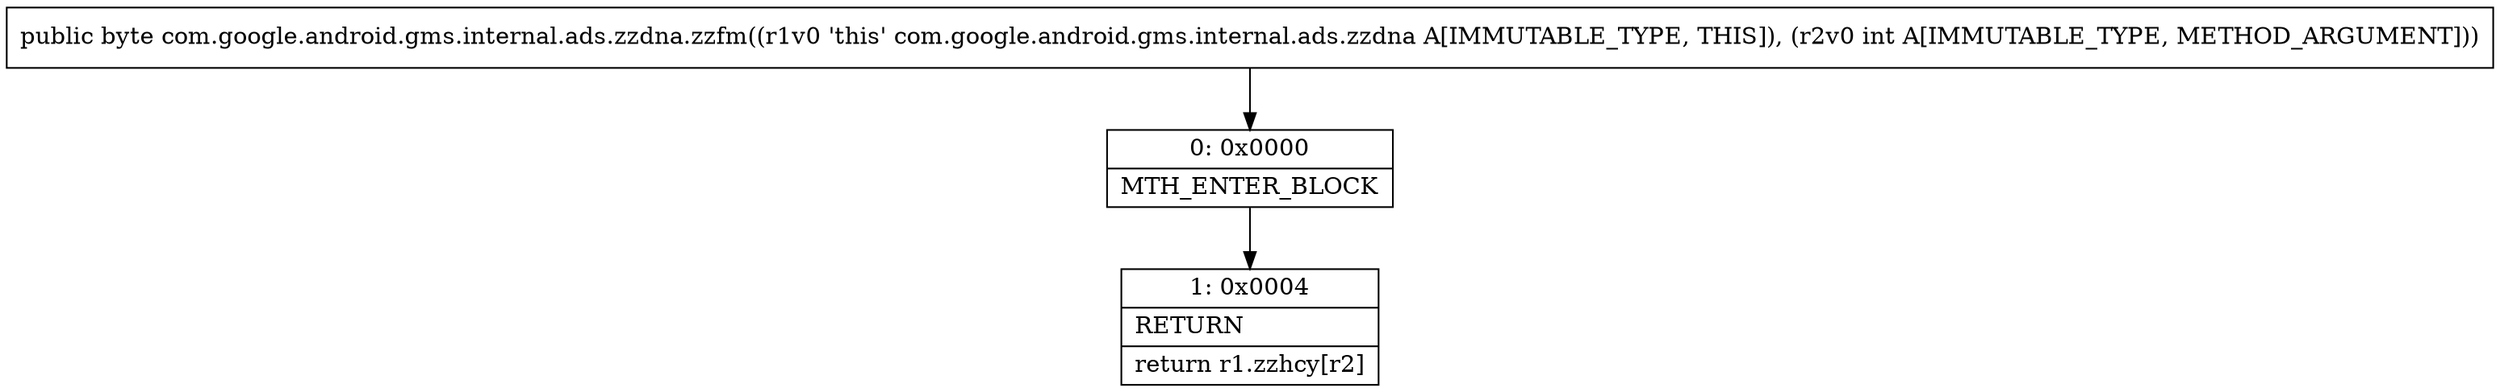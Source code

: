digraph "CFG forcom.google.android.gms.internal.ads.zzdna.zzfm(I)B" {
Node_0 [shape=record,label="{0\:\ 0x0000|MTH_ENTER_BLOCK\l}"];
Node_1 [shape=record,label="{1\:\ 0x0004|RETURN\l|return r1.zzhcy[r2]\l}"];
MethodNode[shape=record,label="{public byte com.google.android.gms.internal.ads.zzdna.zzfm((r1v0 'this' com.google.android.gms.internal.ads.zzdna A[IMMUTABLE_TYPE, THIS]), (r2v0 int A[IMMUTABLE_TYPE, METHOD_ARGUMENT])) }"];
MethodNode -> Node_0;
Node_0 -> Node_1;
}

